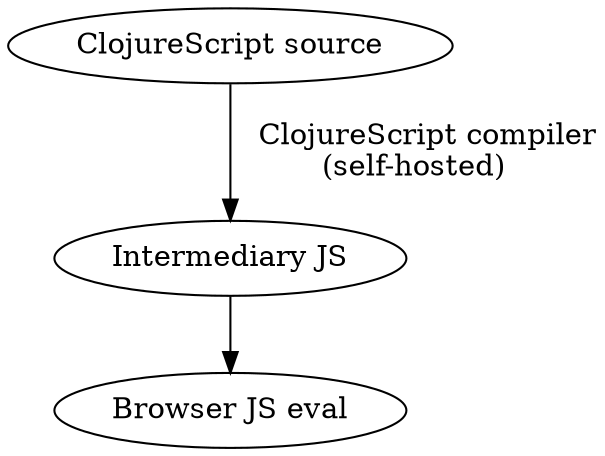 digraph {
        src [label="ClojureScript source"];
        js [label="Intermediary JS"];
        browser [label="Browser JS eval"];

        src -> js [label="   ClojureScript compiler\n(self-hosted)"];
        js -> browser;
}
